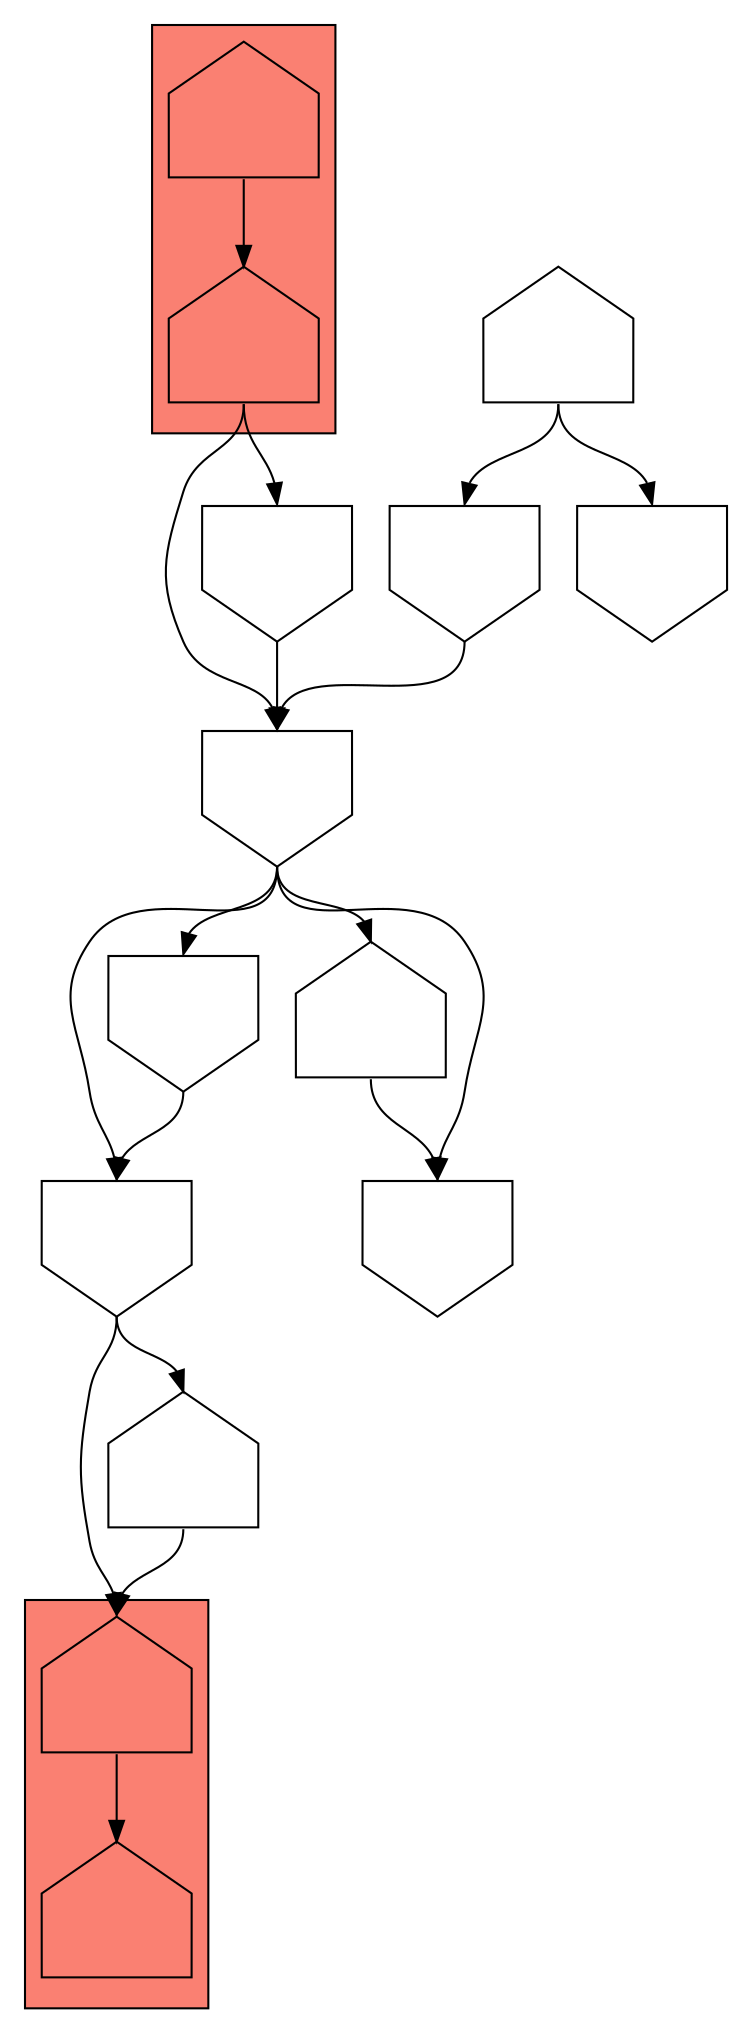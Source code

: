digraph asm {
	edge [headport=n,tailport=s];
subgraph cluster_C21568_12279 {
	21568 [label="",height=1,width=1,shape=house];
	12279 [label="",height=1,width=1,shape=house];
	style=filled;
	fillcolor=salmon;
}
subgraph cluster_C20451_15068 {
	20451 [label="",height=1,width=1,shape=house];
	15068 [label="",height=1,width=1,shape=house];
	style=filled;
	fillcolor=salmon;
}
	7736 [label="",height=1,width=1,shape=invhouse];
	12291 [label="",height=1,width=1,shape=house];
	259 [label="",height=1,width=1,shape=invhouse];
	10481 [label="",height=1,width=1,shape=house];
	20185 [label="",height=1,width=1,shape=invhouse];
	15902 [label="",height=1,width=1,shape=invhouse];
	1444 [label="",height=1,width=1,shape=invhouse];
	5269 [label="",height=1,width=1,shape=house];
	17460 [label="",height=1,width=1,shape=invhouse];
	10749 [label="",height=1,width=1,shape=invhouse];
	21568 -> 12279
	7736 -> 12291
	7736 -> 21568
	12291 -> 21568
	259 -> 7736
	259 -> 10481
	259 -> 15902
	259 -> 20185
	10481 -> 20185
	15902 -> 7736
	1444 -> 259
	5269 -> 1444
	5269 -> 17460
	10749 -> 259
	15068 -> 259
	15068 -> 10749
	20451 -> 15068
}